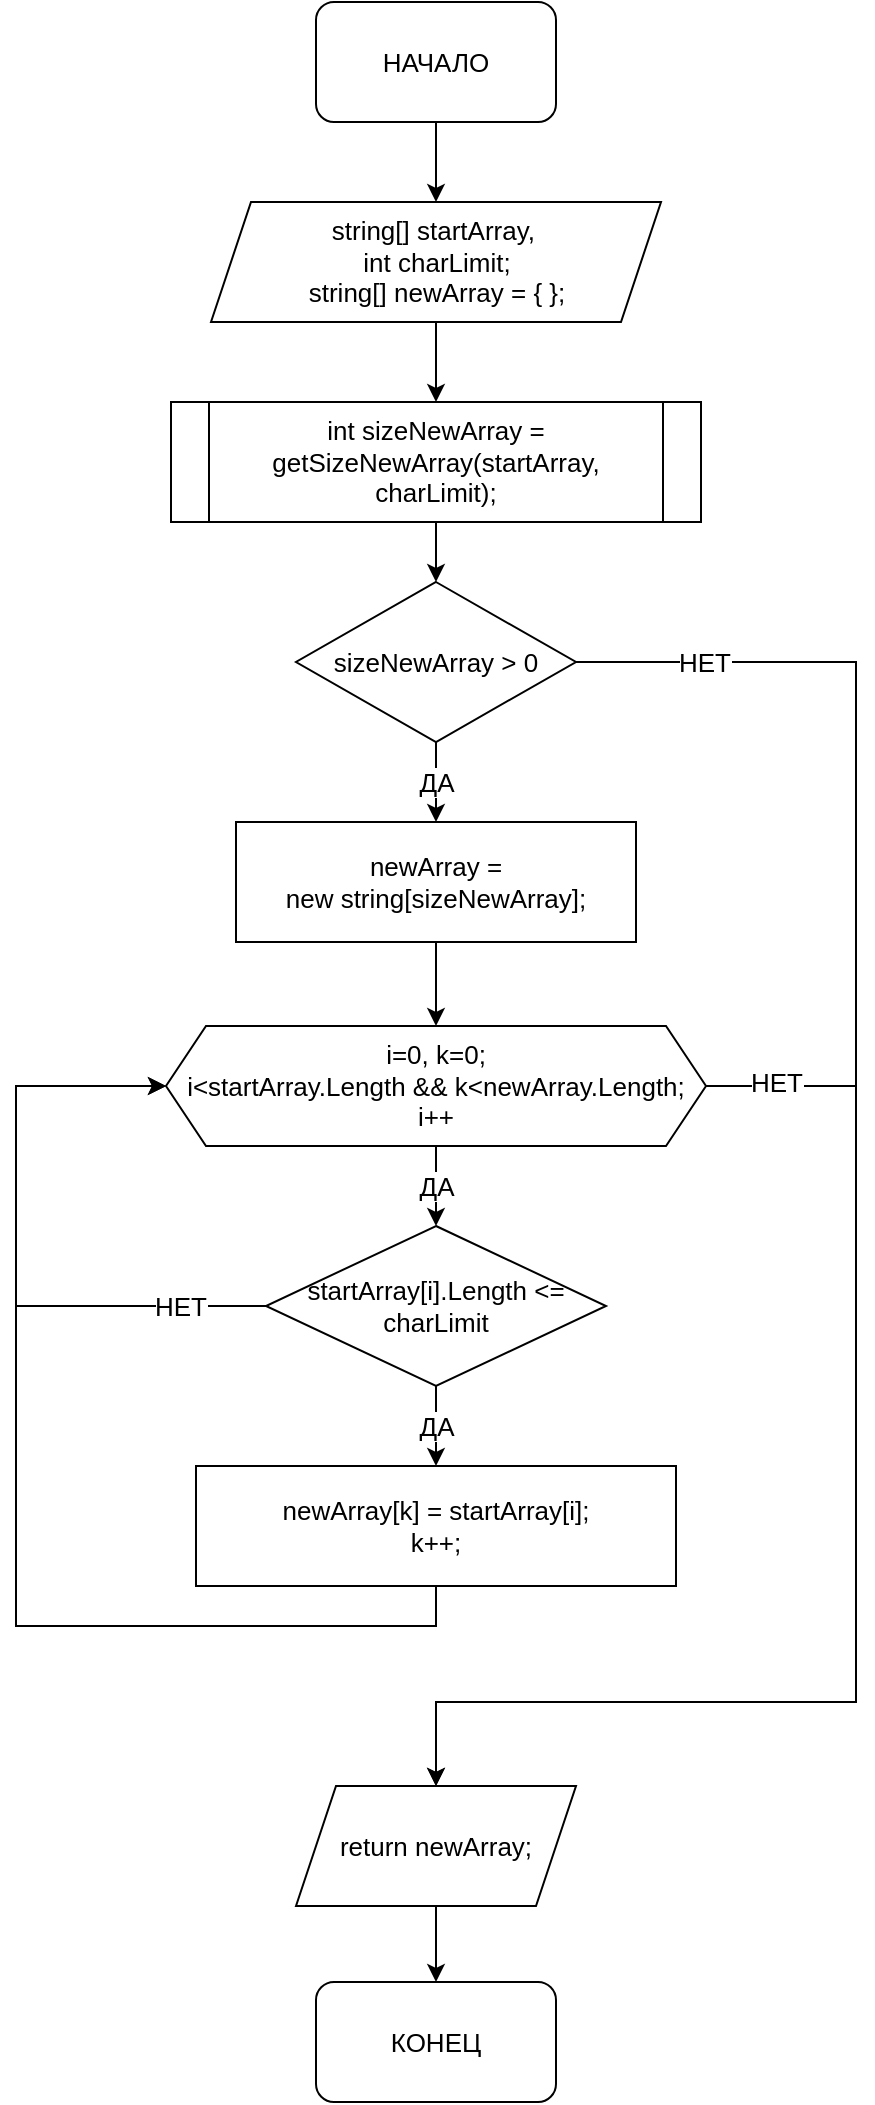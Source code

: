 <mxfile version="20.2.0" type="github">
  <diagram id="IVSqEVOuzwpS0dq56P6X" name="Страница 1">
    <mxGraphModel dx="1038" dy="575" grid="1" gridSize="10" guides="1" tooltips="1" connect="1" arrows="1" fold="1" page="1" pageScale="1" pageWidth="827" pageHeight="1169" math="0" shadow="0">
      <root>
        <mxCell id="0" />
        <mxCell id="1" parent="0" />
        <mxCell id="IL6pdsxqjl2LyrGsz93d-5" style="edgeStyle=orthogonalEdgeStyle;rounded=0;orthogonalLoop=1;jettySize=auto;html=1;exitX=0.5;exitY=1;exitDx=0;exitDy=0;entryX=0.5;entryY=0;entryDx=0;entryDy=0;fontSize=13;" parent="1" source="IL6pdsxqjl2LyrGsz93d-1" target="IL6pdsxqjl2LyrGsz93d-2" edge="1">
          <mxGeometry relative="1" as="geometry" />
        </mxCell>
        <mxCell id="IL6pdsxqjl2LyrGsz93d-1" value="НАЧАЛО" style="rounded=1;whiteSpace=wrap;html=1;fontSize=13;" parent="1" vertex="1">
          <mxGeometry x="350" y="70" width="120" height="60" as="geometry" />
        </mxCell>
        <mxCell id="IL6pdsxqjl2LyrGsz93d-6" style="edgeStyle=orthogonalEdgeStyle;rounded=0;orthogonalLoop=1;jettySize=auto;html=1;exitX=0.5;exitY=1;exitDx=0;exitDy=0;entryX=0.5;entryY=0;entryDx=0;entryDy=0;fontSize=13;" parent="1" source="IL6pdsxqjl2LyrGsz93d-2" target="IL6pdsxqjl2LyrGsz93d-3" edge="1">
          <mxGeometry relative="1" as="geometry" />
        </mxCell>
        <mxCell id="IL6pdsxqjl2LyrGsz93d-2" value="string[] startArray,&amp;nbsp;&lt;br style=&quot;font-size: 13px;&quot;&gt;int charLimit;&lt;br&gt;string[] newArray = { };" style="shape=parallelogram;perimeter=parallelogramPerimeter;whiteSpace=wrap;html=1;fixedSize=1;fontSize=13;" parent="1" vertex="1">
          <mxGeometry x="297.5" y="170" width="225" height="60" as="geometry" />
        </mxCell>
        <mxCell id="SDvBfveplMqc9t95IJk3-4" style="edgeStyle=orthogonalEdgeStyle;rounded=0;orthogonalLoop=1;jettySize=auto;html=1;exitX=0.5;exitY=1;exitDx=0;exitDy=0;entryX=0.5;entryY=0;entryDx=0;entryDy=0;fontSize=13;endArrow=classic;endFill=1;startSize=6;endSize=6;" parent="1" source="IL6pdsxqjl2LyrGsz93d-3" target="SDvBfveplMqc9t95IJk3-1" edge="1">
          <mxGeometry relative="1" as="geometry" />
        </mxCell>
        <mxCell id="IL6pdsxqjl2LyrGsz93d-3" value="int sizeNewArray = getSizeNewArray(startArray, charLimit);" style="shape=process;whiteSpace=wrap;html=1;backgroundOutline=1;size=0.07;fontSize=13;" parent="1" vertex="1">
          <mxGeometry x="277.5" y="270" width="265" height="60" as="geometry" />
        </mxCell>
        <mxCell id="IL6pdsxqjl2LyrGsz93d-4" value="newArray = &lt;br style=&quot;font-size: 13px;&quot;&gt;new string[sizeNewArray];" style="rounded=0;whiteSpace=wrap;html=1;fontSize=13;" parent="1" vertex="1">
          <mxGeometry x="310" y="480" width="200" height="60" as="geometry" />
        </mxCell>
        <mxCell id="IL6pdsxqjl2LyrGsz93d-13" style="edgeStyle=orthogonalEdgeStyle;rounded=0;orthogonalLoop=1;jettySize=auto;html=1;exitX=0.5;exitY=1;exitDx=0;exitDy=0;entryX=0.5;entryY=0;entryDx=0;entryDy=0;fontSize=13;" parent="1" source="IL6pdsxqjl2LyrGsz93d-4" target="IL6pdsxqjl2LyrGsz93d-9" edge="1">
          <mxGeometry relative="1" as="geometry">
            <mxPoint x="410" y="640" as="sourcePoint" />
          </mxGeometry>
        </mxCell>
        <mxCell id="IL6pdsxqjl2LyrGsz93d-14" value="ДА" style="edgeStyle=orthogonalEdgeStyle;rounded=0;orthogonalLoop=1;jettySize=auto;html=1;exitX=0.5;exitY=1;exitDx=0;exitDy=0;entryX=0.5;entryY=0;entryDx=0;entryDy=0;fontSize=13;" parent="1" source="IL6pdsxqjl2LyrGsz93d-9" target="IL6pdsxqjl2LyrGsz93d-11" edge="1">
          <mxGeometry relative="1" as="geometry" />
        </mxCell>
        <mxCell id="IL6pdsxqjl2LyrGsz93d-20" value="НЕТ" style="edgeStyle=orthogonalEdgeStyle;rounded=0;orthogonalLoop=1;jettySize=auto;html=1;exitX=1;exitY=0.5;exitDx=0;exitDy=0;entryX=0.5;entryY=0;entryDx=0;entryDy=0;fontSize=13;" parent="1" source="IL6pdsxqjl2LyrGsz93d-9" target="IL6pdsxqjl2LyrGsz93d-19" edge="1">
          <mxGeometry x="-0.89" y="2" relative="1" as="geometry">
            <Array as="points">
              <mxPoint x="620" y="612" />
              <mxPoint x="620" y="920" />
              <mxPoint x="410" y="920" />
            </Array>
            <mxPoint as="offset" />
          </mxGeometry>
        </mxCell>
        <mxCell id="IL6pdsxqjl2LyrGsz93d-9" value="i=0, k=0; &lt;br style=&quot;font-size: 13px;&quot;&gt;i&amp;lt;startArray.Length &amp;amp;&amp;amp; k&amp;lt;newArray.Length; i++" style="shape=hexagon;perimeter=hexagonPerimeter2;whiteSpace=wrap;html=1;fixedSize=1;fontSize=13;" parent="1" vertex="1">
          <mxGeometry x="275" y="582" width="270" height="60" as="geometry" />
        </mxCell>
        <mxCell id="IL6pdsxqjl2LyrGsz93d-16" value="ДА" style="edgeStyle=orthogonalEdgeStyle;rounded=0;orthogonalLoop=1;jettySize=auto;html=1;exitX=0.5;exitY=1;exitDx=0;exitDy=0;entryX=0.5;entryY=0;entryDx=0;entryDy=0;fontSize=13;" parent="1" source="IL6pdsxqjl2LyrGsz93d-11" target="IL6pdsxqjl2LyrGsz93d-15" edge="1">
          <mxGeometry relative="1" as="geometry" />
        </mxCell>
        <mxCell id="IL6pdsxqjl2LyrGsz93d-18" value="НЕТ" style="edgeStyle=orthogonalEdgeStyle;rounded=0;orthogonalLoop=1;jettySize=auto;html=1;exitX=0;exitY=0.5;exitDx=0;exitDy=0;entryX=0;entryY=0.5;entryDx=0;entryDy=0;fontSize=13;" parent="1" source="IL6pdsxqjl2LyrGsz93d-11" target="IL6pdsxqjl2LyrGsz93d-9" edge="1">
          <mxGeometry x="-0.719" relative="1" as="geometry">
            <mxPoint x="250" y="652" as="targetPoint" />
            <Array as="points">
              <mxPoint x="200" y="722" />
              <mxPoint x="200" y="612" />
            </Array>
            <mxPoint as="offset" />
          </mxGeometry>
        </mxCell>
        <mxCell id="IL6pdsxqjl2LyrGsz93d-11" value="startArray[i].Length &amp;lt;= charLimit" style="rhombus;whiteSpace=wrap;html=1;fontSize=13;" parent="1" vertex="1">
          <mxGeometry x="325" y="682" width="170" height="80" as="geometry" />
        </mxCell>
        <mxCell id="IL6pdsxqjl2LyrGsz93d-17" style="edgeStyle=orthogonalEdgeStyle;rounded=0;orthogonalLoop=1;jettySize=auto;html=1;exitX=0.5;exitY=1;exitDx=0;exitDy=0;entryX=0;entryY=0.5;entryDx=0;entryDy=0;fontSize=13;" parent="1" source="IL6pdsxqjl2LyrGsz93d-15" target="IL6pdsxqjl2LyrGsz93d-9" edge="1">
          <mxGeometry relative="1" as="geometry">
            <Array as="points">
              <mxPoint x="410" y="882" />
              <mxPoint x="200" y="882" />
              <mxPoint x="200" y="612" />
            </Array>
          </mxGeometry>
        </mxCell>
        <mxCell id="IL6pdsxqjl2LyrGsz93d-15" value="newArray[k] = startArray[i];&lt;br style=&quot;font-size: 13px;&quot;&gt;k++;" style="rounded=0;whiteSpace=wrap;html=1;fontSize=13;" parent="1" vertex="1">
          <mxGeometry x="290" y="802" width="240" height="60" as="geometry" />
        </mxCell>
        <mxCell id="IL6pdsxqjl2LyrGsz93d-23" style="edgeStyle=orthogonalEdgeStyle;rounded=0;orthogonalLoop=1;jettySize=auto;html=1;exitX=0.5;exitY=1;exitDx=0;exitDy=0;entryX=0.5;entryY=0;entryDx=0;entryDy=0;fontSize=13;endArrow=classic;startSize=6;endSize=6;endFill=1;" parent="1" source="IL6pdsxqjl2LyrGsz93d-19" target="IL6pdsxqjl2LyrGsz93d-21" edge="1">
          <mxGeometry relative="1" as="geometry" />
        </mxCell>
        <mxCell id="IL6pdsxqjl2LyrGsz93d-19" value="return newArray;" style="shape=parallelogram;perimeter=parallelogramPerimeter;whiteSpace=wrap;html=1;fixedSize=1;fontSize=13;" parent="1" vertex="1">
          <mxGeometry x="340" y="962" width="140" height="60" as="geometry" />
        </mxCell>
        <mxCell id="IL6pdsxqjl2LyrGsz93d-21" value="КОНЕЦ" style="rounded=1;whiteSpace=wrap;html=1;fontSize=13;" parent="1" vertex="1">
          <mxGeometry x="350" y="1060" width="120" height="60" as="geometry" />
        </mxCell>
        <mxCell id="SDvBfveplMqc9t95IJk3-3" value="ДА" style="edgeStyle=orthogonalEdgeStyle;rounded=0;orthogonalLoop=1;jettySize=auto;html=1;exitX=0.5;exitY=1;exitDx=0;exitDy=0;entryX=0.5;entryY=0;entryDx=0;entryDy=0;fontSize=13;endArrow=classic;endFill=1;startSize=6;endSize=6;" parent="1" source="SDvBfveplMqc9t95IJk3-1" target="IL6pdsxqjl2LyrGsz93d-4" edge="1">
          <mxGeometry relative="1" as="geometry" />
        </mxCell>
        <mxCell id="SDvBfveplMqc9t95IJk3-6" value="НЕТ" style="edgeStyle=orthogonalEdgeStyle;rounded=0;orthogonalLoop=1;jettySize=auto;html=1;exitX=1;exitY=0.5;exitDx=0;exitDy=0;entryX=0.5;entryY=0;entryDx=0;entryDy=0;fontSize=13;endArrow=classic;endFill=1;startSize=6;endSize=6;" parent="1" source="SDvBfveplMqc9t95IJk3-1" target="IL6pdsxqjl2LyrGsz93d-19" edge="1">
          <mxGeometry x="-0.861" relative="1" as="geometry">
            <mxPoint x="725" y="480" as="targetPoint" />
            <Array as="points">
              <mxPoint x="620" y="400" />
              <mxPoint x="620" y="920" />
              <mxPoint x="410" y="920" />
            </Array>
            <mxPoint as="offset" />
          </mxGeometry>
        </mxCell>
        <mxCell id="SDvBfveplMqc9t95IJk3-1" value="sizeNewArray &amp;gt; 0" style="rhombus;whiteSpace=wrap;html=1;rounded=0;fontSize=13;" parent="1" vertex="1">
          <mxGeometry x="340" y="360" width="140" height="80" as="geometry" />
        </mxCell>
      </root>
    </mxGraphModel>
  </diagram>
</mxfile>
